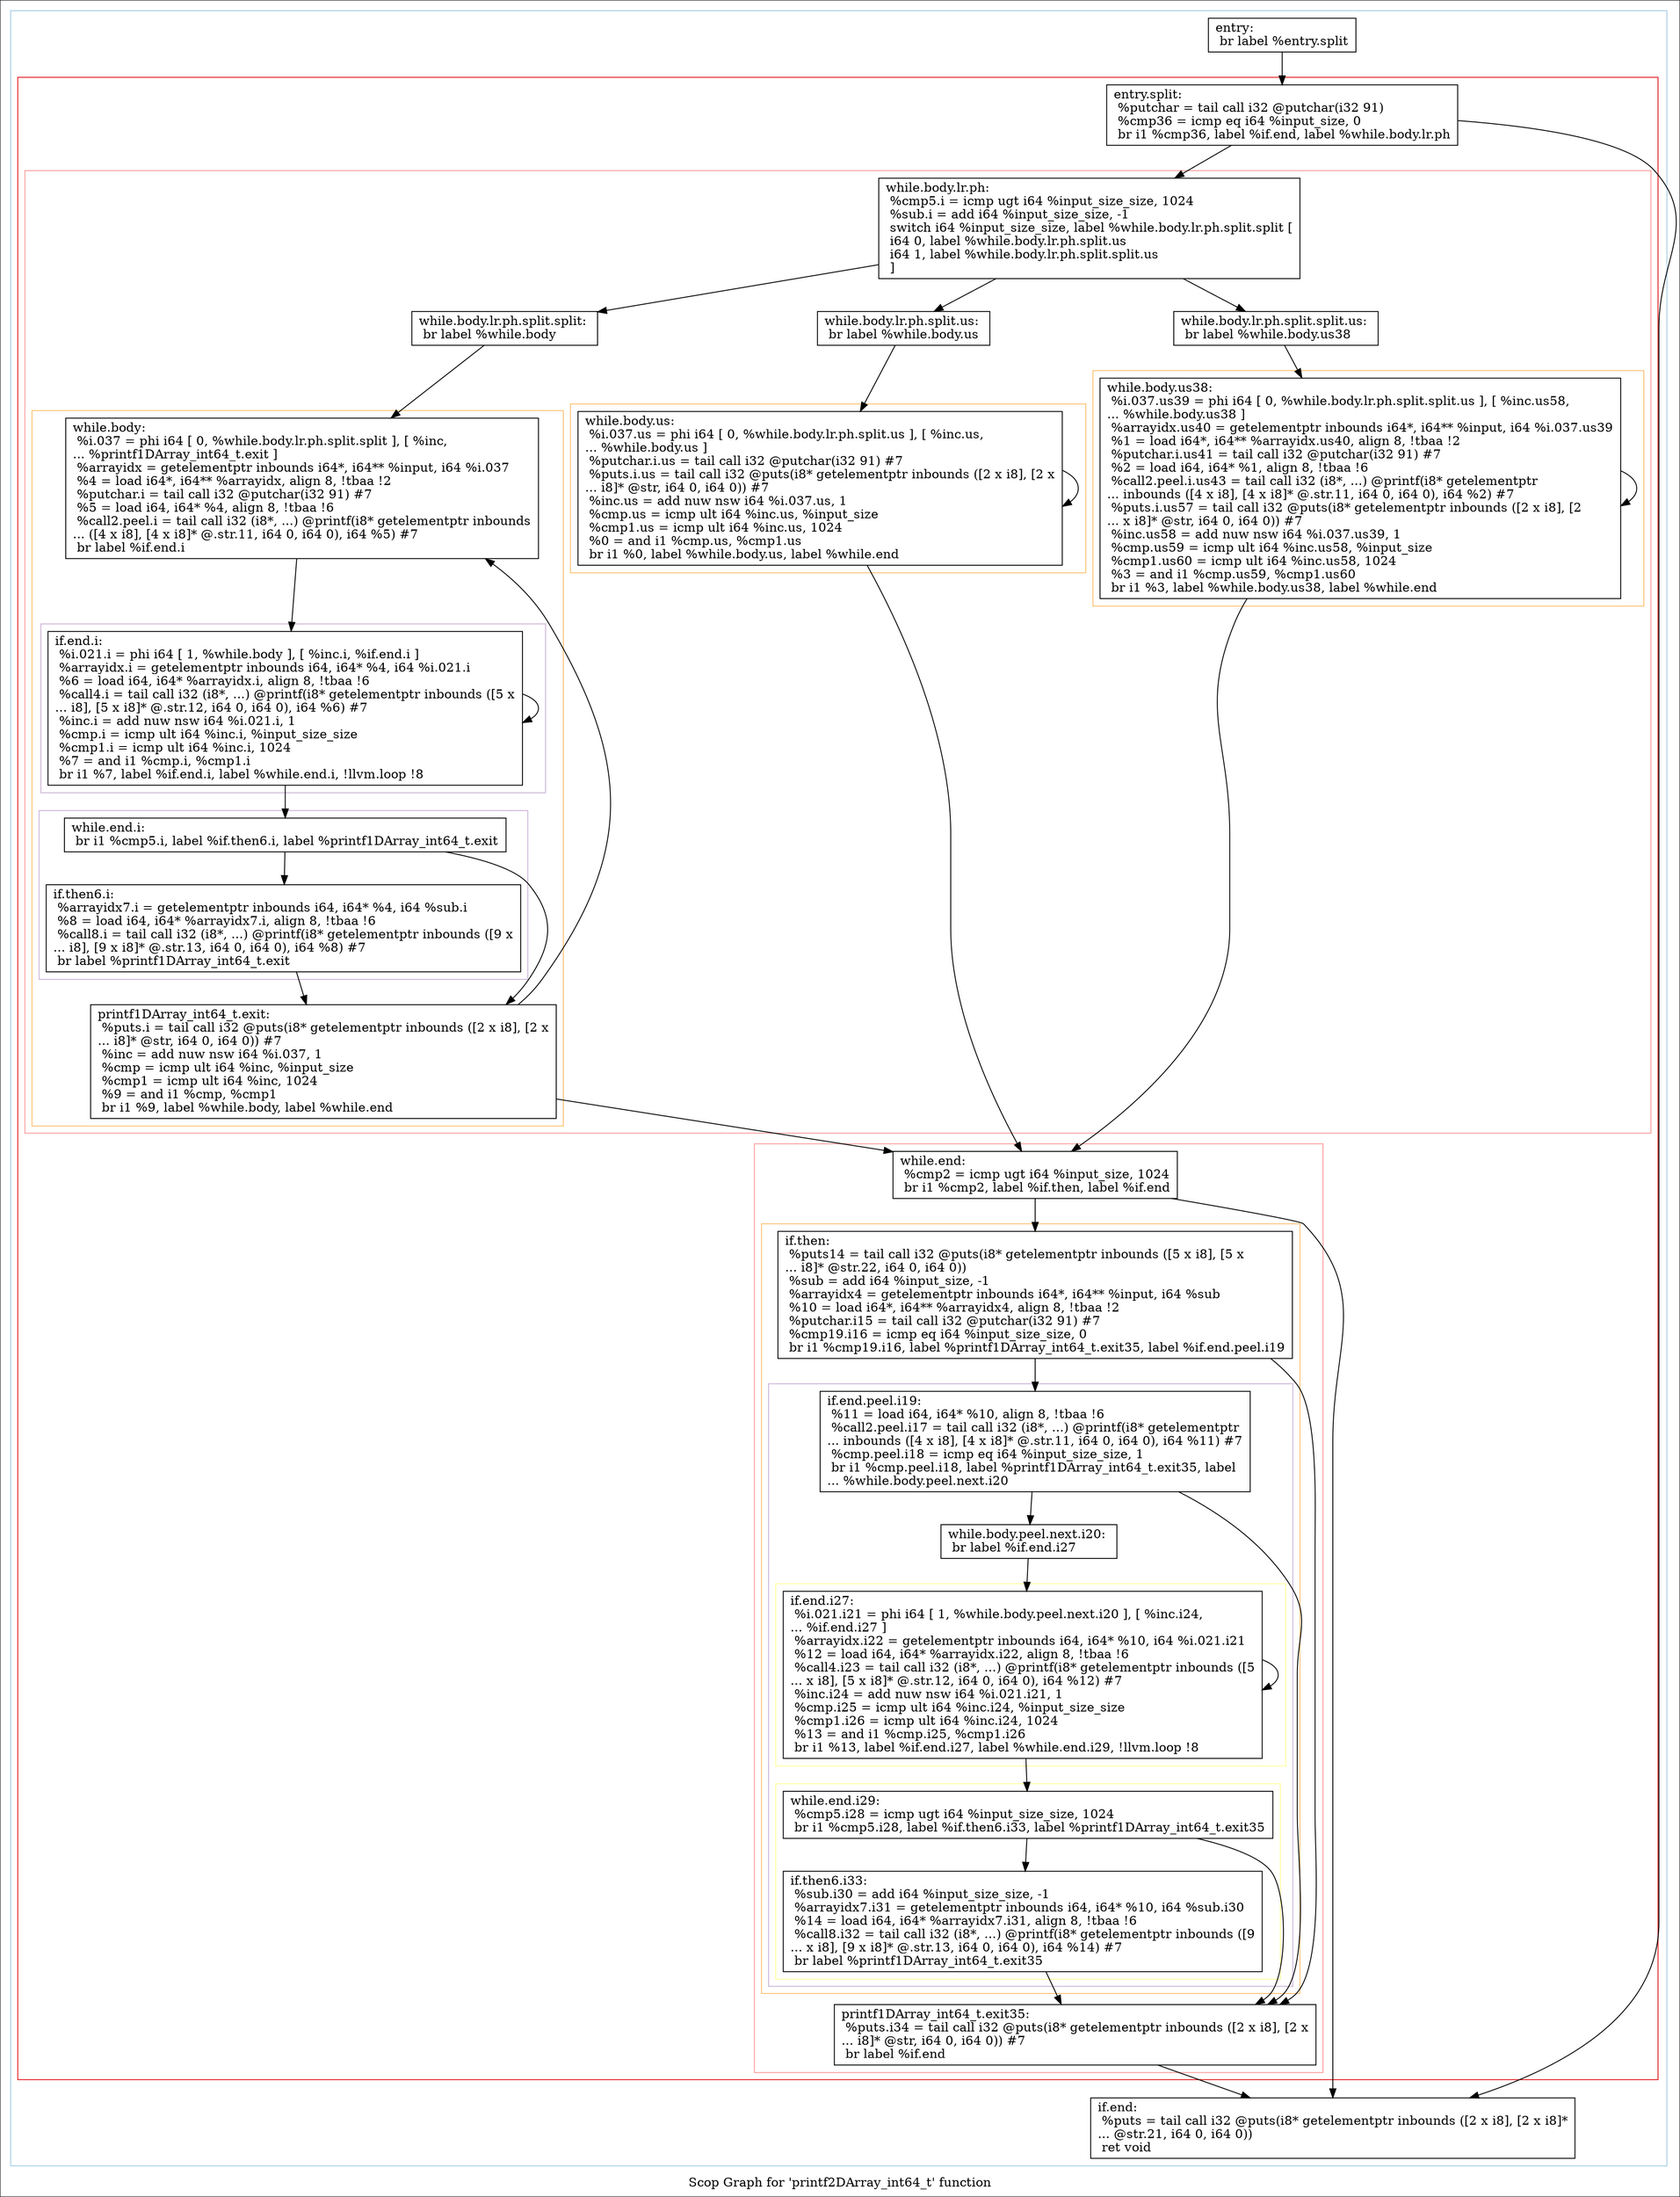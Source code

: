 digraph "Scop Graph for 'printf2DArray_int64_t' function" {
	label="Scop Graph for 'printf2DArray_int64_t' function";

	Node0xd17a2f0 [shape=record,label="{entry:\l  br label %entry.split\l}"];
	Node0xd17a2f0 -> Node0xd153ad0;
	Node0xd153ad0 [shape=record,label="{entry.split:                                      \l  %putchar = tail call i32 @putchar(i32 91)\l  %cmp36 = icmp eq i64 %input_size, 0\l  br i1 %cmp36, label %if.end, label %while.body.lr.ph\l}"];
	Node0xd153ad0 -> Node0xd1649e0;
	Node0xd153ad0 -> Node0xd164a40;
	Node0xd1649e0 [shape=record,label="{if.end:                                           \l  %puts = tail call i32 @puts(i8* getelementptr inbounds ([2 x i8], [2 x i8]*\l... @str.21, i64 0, i64 0))\l  ret void\l}"];
	Node0xd164a40 [shape=record,label="{while.body.lr.ph:                                 \l  %cmp5.i = icmp ugt i64 %input_size_size, 1024\l  %sub.i = add i64 %input_size_size, -1\l  switch i64 %input_size_size, label %while.body.lr.ph.split.split [\l    i64 0, label %while.body.lr.ph.split.us\l    i64 1, label %while.body.lr.ph.split.split.us\l  ]\l}"];
	Node0xd164a40 -> Node0xd165050;
	Node0xd164a40 -> Node0xd164b50;
	Node0xd164a40 -> Node0xd164bb0;
	Node0xd165050 [shape=record,label="{while.body.lr.ph.split.split:                     \l  br label %while.body\l}"];
	Node0xd165050 -> Node0xd164ce0;
	Node0xd164ce0 [shape=record,label="{while.body:                                       \l  %i.037 = phi i64 [ 0, %while.body.lr.ph.split.split ], [ %inc,\l... %printf1DArray_int64_t.exit ]\l  %arrayidx = getelementptr inbounds i64*, i64** %input, i64 %i.037\l  %4 = load i64*, i64** %arrayidx, align 8, !tbaa !2\l  %putchar.i = tail call i32 @putchar(i32 91) #7\l  %5 = load i64, i64* %4, align 8, !tbaa !6\l  %call2.peel.i = tail call i32 (i8*, ...) @printf(i8* getelementptr inbounds\l... ([4 x i8], [4 x i8]* @.str.11, i64 0, i64 0), i64 %5) #7\l  br label %if.end.i\l}"];
	Node0xd164ce0 -> Node0xd164aa0;
	Node0xd164aa0 [shape=record,label="{if.end.i:                                         \l  %i.021.i = phi i64 [ 1, %while.body ], [ %inc.i, %if.end.i ]\l  %arrayidx.i = getelementptr inbounds i64, i64* %4, i64 %i.021.i\l  %6 = load i64, i64* %arrayidx.i, align 8, !tbaa !6\l  %call4.i = tail call i32 (i8*, ...) @printf(i8* getelementptr inbounds ([5 x\l... i8], [5 x i8]* @.str.12, i64 0, i64 0), i64 %6) #7\l  %inc.i = add nuw nsw i64 %i.021.i, 1\l  %cmp.i = icmp ult i64 %inc.i, %input_size_size\l  %cmp1.i = icmp ult i64 %inc.i, 1024\l  %7 = and i1 %cmp.i, %cmp1.i\l  br i1 %7, label %if.end.i, label %while.end.i, !llvm.loop !8\l}"];
	Node0xd164aa0 -> Node0xd164aa0[constraint=false];
	Node0xd164aa0 -> Node0xd164b00;
	Node0xd164b00 [shape=record,label="{while.end.i:                                      \l  br i1 %cmp5.i, label %if.then6.i, label %printf1DArray_int64_t.exit\l}"];
	Node0xd164b00 -> Node0xd164b20;
	Node0xd164b00 -> Node0xd164c90;
	Node0xd164b20 [shape=record,label="{if.then6.i:                                       \l  %arrayidx7.i = getelementptr inbounds i64, i64* %4, i64 %sub.i\l  %8 = load i64, i64* %arrayidx7.i, align 8, !tbaa !6\l  %call8.i = tail call i32 (i8*, ...) @printf(i8* getelementptr inbounds ([9 x\l... i8], [9 x i8]* @.str.13, i64 0, i64 0), i64 %8) #7\l  br label %printf1DArray_int64_t.exit\l}"];
	Node0xd164b20 -> Node0xd164c90;
	Node0xd164c90 [shape=record,label="{printf1DArray_int64_t.exit:                       \l  %puts.i = tail call i32 @puts(i8* getelementptr inbounds ([2 x i8], [2 x\l... i8]* @str, i64 0, i64 0)) #7\l  %inc = add nuw nsw i64 %i.037, 1\l  %cmp = icmp ult i64 %inc, %input_size\l  %cmp1 = icmp ult i64 %inc, 1024\l  %9 = and i1 %cmp, %cmp1\l  br i1 %9, label %while.body, label %while.end\l}"];
	Node0xd164c90 -> Node0xd164ce0[constraint=false];
	Node0xd164c90 -> Node0xd164ed0;
	Node0xd164ed0 [shape=record,label="{while.end:                                        \l  %cmp2 = icmp ugt i64 %input_size, 1024\l  br i1 %cmp2, label %if.then, label %if.end\l}"];
	Node0xd164ed0 -> Node0xd164cb0;
	Node0xd164ed0 -> Node0xd1649e0;
	Node0xd164cb0 [shape=record,label="{if.then:                                          \l  %puts14 = tail call i32 @puts(i8* getelementptr inbounds ([5 x i8], [5 x\l... i8]* @str.22, i64 0, i64 0))\l  %sub = add i64 %input_size, -1\l  %arrayidx4 = getelementptr inbounds i64*, i64** %input, i64 %sub\l  %10 = load i64*, i64** %arrayidx4, align 8, !tbaa !2\l  %putchar.i15 = tail call i32 @putchar(i32 91) #7\l  %cmp19.i16 = icmp eq i64 %input_size_size, 0\l  br i1 %cmp19.i16, label %printf1DArray_int64_t.exit35, label %if.end.peel.i19\l}"];
	Node0xd164cb0 -> Node0xd164f70;
	Node0xd164cb0 -> Node0xd164fd0;
	Node0xd164f70 [shape=record,label="{printf1DArray_int64_t.exit35:                     \l  %puts.i34 = tail call i32 @puts(i8* getelementptr inbounds ([2 x i8], [2 x\l... i8]* @str, i64 0, i64 0)) #7\l  br label %if.end\l}"];
	Node0xd164f70 -> Node0xd1649e0;
	Node0xd164fd0 [shape=record,label="{if.end.peel.i19:                                  \l  %11 = load i64, i64* %10, align 8, !tbaa !6\l  %call2.peel.i17 = tail call i32 (i8*, ...) @printf(i8* getelementptr\l... inbounds ([4 x i8], [4 x i8]* @.str.11, i64 0, i64 0), i64 %11) #7\l  %cmp.peel.i18 = icmp eq i64 %input_size_size, 1\l  br i1 %cmp.peel.i18, label %printf1DArray_int64_t.exit35, label\l... %while.body.peel.next.i20\l}"];
	Node0xd164fd0 -> Node0xd164f70;
	Node0xd164fd0 -> Node0xd164ff0;
	Node0xd164ff0 [shape=record,label="{while.body.peel.next.i20:                         \l  br label %if.end.i27\l}"];
	Node0xd164ff0 -> Node0xd167d60;
	Node0xd167d60 [shape=record,label="{if.end.i27:                                       \l  %i.021.i21 = phi i64 [ 1, %while.body.peel.next.i20 ], [ %inc.i24,\l... %if.end.i27 ]\l  %arrayidx.i22 = getelementptr inbounds i64, i64* %10, i64 %i.021.i21\l  %12 = load i64, i64* %arrayidx.i22, align 8, !tbaa !6\l  %call4.i23 = tail call i32 (i8*, ...) @printf(i8* getelementptr inbounds ([5\l... x i8], [5 x i8]* @.str.12, i64 0, i64 0), i64 %12) #7\l  %inc.i24 = add nuw nsw i64 %i.021.i21, 1\l  %cmp.i25 = icmp ult i64 %inc.i24, %input_size_size\l  %cmp1.i26 = icmp ult i64 %inc.i24, 1024\l  %13 = and i1 %cmp.i25, %cmp1.i26\l  br i1 %13, label %if.end.i27, label %while.end.i29, !llvm.loop !8\l}"];
	Node0xd167d60 -> Node0xd167d60[constraint=false];
	Node0xd167d60 -> Node0xd167cf0;
	Node0xd167cf0 [shape=record,label="{while.end.i29:                                    \l  %cmp5.i28 = icmp ugt i64 %input_size_size, 1024\l  br i1 %cmp5.i28, label %if.then6.i33, label %printf1DArray_int64_t.exit35\l}"];
	Node0xd167cf0 -> Node0xd164dc0;
	Node0xd167cf0 -> Node0xd164f70;
	Node0xd164dc0 [shape=record,label="{if.then6.i33:                                     \l  %sub.i30 = add i64 %input_size_size, -1\l  %arrayidx7.i31 = getelementptr inbounds i64, i64* %10, i64 %sub.i30\l  %14 = load i64, i64* %arrayidx7.i31, align 8, !tbaa !6\l  %call8.i32 = tail call i32 (i8*, ...) @printf(i8* getelementptr inbounds ([9\l... x i8], [9 x i8]* @.str.13, i64 0, i64 0), i64 %14) #7\l  br label %printf1DArray_int64_t.exit35\l}"];
	Node0xd164dc0 -> Node0xd164f70;
	Node0xd164b50 [shape=record,label="{while.body.lr.ph.split.us:                        \l  br label %while.body.us\l}"];
	Node0xd164b50 -> Node0xd167e40;
	Node0xd167e40 [shape=record,label="{while.body.us:                                    \l  %i.037.us = phi i64 [ 0, %while.body.lr.ph.split.us ], [ %inc.us,\l... %while.body.us ]\l  %putchar.i.us = tail call i32 @putchar(i32 91) #7\l  %puts.i.us = tail call i32 @puts(i8* getelementptr inbounds ([2 x i8], [2 x\l... i8]* @str, i64 0, i64 0)) #7\l  %inc.us = add nuw nsw i64 %i.037.us, 1\l  %cmp.us = icmp ult i64 %inc.us, %input_size\l  %cmp1.us = icmp ult i64 %inc.us, 1024\l  %0 = and i1 %cmp.us, %cmp1.us\l  br i1 %0, label %while.body.us, label %while.end\l}"];
	Node0xd167e40 -> Node0xd167e40[constraint=false];
	Node0xd167e40 -> Node0xd164ed0;
	Node0xd164bb0 [shape=record,label="{while.body.lr.ph.split.split.us:                  \l  br label %while.body.us38\l}"];
	Node0xd164bb0 -> Node0xd167ee0;
	Node0xd167ee0 [shape=record,label="{while.body.us38:                                  \l  %i.037.us39 = phi i64 [ 0, %while.body.lr.ph.split.split.us ], [ %inc.us58,\l... %while.body.us38 ]\l  %arrayidx.us40 = getelementptr inbounds i64*, i64** %input, i64 %i.037.us39\l  %1 = load i64*, i64** %arrayidx.us40, align 8, !tbaa !2\l  %putchar.i.us41 = tail call i32 @putchar(i32 91) #7\l  %2 = load i64, i64* %1, align 8, !tbaa !6\l  %call2.peel.i.us43 = tail call i32 (i8*, ...) @printf(i8* getelementptr\l... inbounds ([4 x i8], [4 x i8]* @.str.11, i64 0, i64 0), i64 %2) #7\l  %puts.i.us57 = tail call i32 @puts(i8* getelementptr inbounds ([2 x i8], [2\l... x i8]* @str, i64 0, i64 0)) #7\l  %inc.us58 = add nuw nsw i64 %i.037.us39, 1\l  %cmp.us59 = icmp ult i64 %inc.us58, %input_size\l  %cmp1.us60 = icmp ult i64 %inc.us58, 1024\l  %3 = and i1 %cmp.us59, %cmp1.us60\l  br i1 %3, label %while.body.us38, label %while.end\l}"];
	Node0xd167ee0 -> Node0xd167ee0[constraint=false];
	Node0xd167ee0 -> Node0xd164ed0;
	colorscheme = "paired12"
        subgraph cluster_0xd17a190 {
          label = "";
          style = solid;
          color = 1
          subgraph cluster_0xd1655c0 {
            label = "";
            style = solid;
            color = 6
            subgraph cluster_0xd165540 {
              label = "";
              style = solid;
              color = 5
              subgraph cluster_0xd165140 {
                label = "";
                style = solid;
                color = 7
                subgraph cluster_0xd1650c0 {
                  label = "";
                  style = solid;
                  color = 9
                  Node0xd164aa0;
                }
                subgraph cluster_0xd17a210 {
                  label = "";
                  style = solid;
                  color = 9
                  Node0xd164b00;
                  Node0xd164b20;
                }
                Node0xd164ce0;
                Node0xd164c90;
              }
              subgraph cluster_0xd165440 {
                label = "";
                style = solid;
                color = 7
                Node0xd167e40;
              }
              subgraph cluster_0xd1654c0 {
                label = "";
                style = solid;
                color = 7
                Node0xd167ee0;
              }
              Node0xd164a40;
              Node0xd165050;
              Node0xd164b50;
              Node0xd164bb0;
            }
            subgraph cluster_0xd1653c0 {
              label = "";
              style = solid;
              color = 5
              subgraph cluster_0xd165340 {
                label = "";
                style = solid;
                color = 7
                subgraph cluster_0xd1652c0 {
                  label = "";
                  style = solid;
                  color = 9
                  subgraph cluster_0xd165240 {
                    label = "";
                    style = solid;
                    color = 11
                    Node0xd167d60;
                  }
                  subgraph cluster_0xd1651c0 {
                    label = "";
                    style = solid;
                    color = 11
                    Node0xd167cf0;
                    Node0xd164dc0;
                  }
                  Node0xd164fd0;
                  Node0xd164ff0;
                }
                Node0xd164cb0;
              }
              Node0xd164ed0;
              Node0xd164f70;
            }
            Node0xd153ad0;
          }
          Node0xd17a2f0;
          Node0xd1649e0;
        }
}
